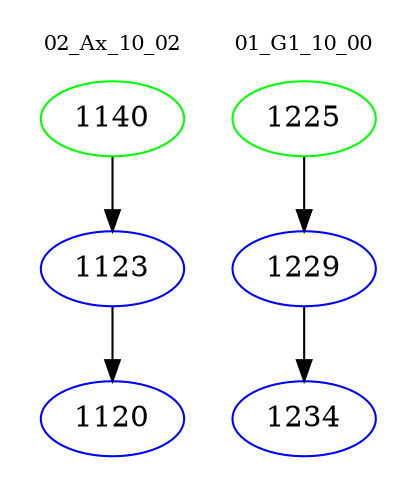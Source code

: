 digraph{
subgraph cluster_0 {
color = white
label = "02_Ax_10_02";
fontsize=10;
T0_1140 [label="1140", color="green"]
T0_1140 -> T0_1123 [color="black"]
T0_1123 [label="1123", color="blue"]
T0_1123 -> T0_1120 [color="black"]
T0_1120 [label="1120", color="blue"]
}
subgraph cluster_1 {
color = white
label = "01_G1_10_00";
fontsize=10;
T1_1225 [label="1225", color="green"]
T1_1225 -> T1_1229 [color="black"]
T1_1229 [label="1229", color="blue"]
T1_1229 -> T1_1234 [color="black"]
T1_1234 [label="1234", color="blue"]
}
}
